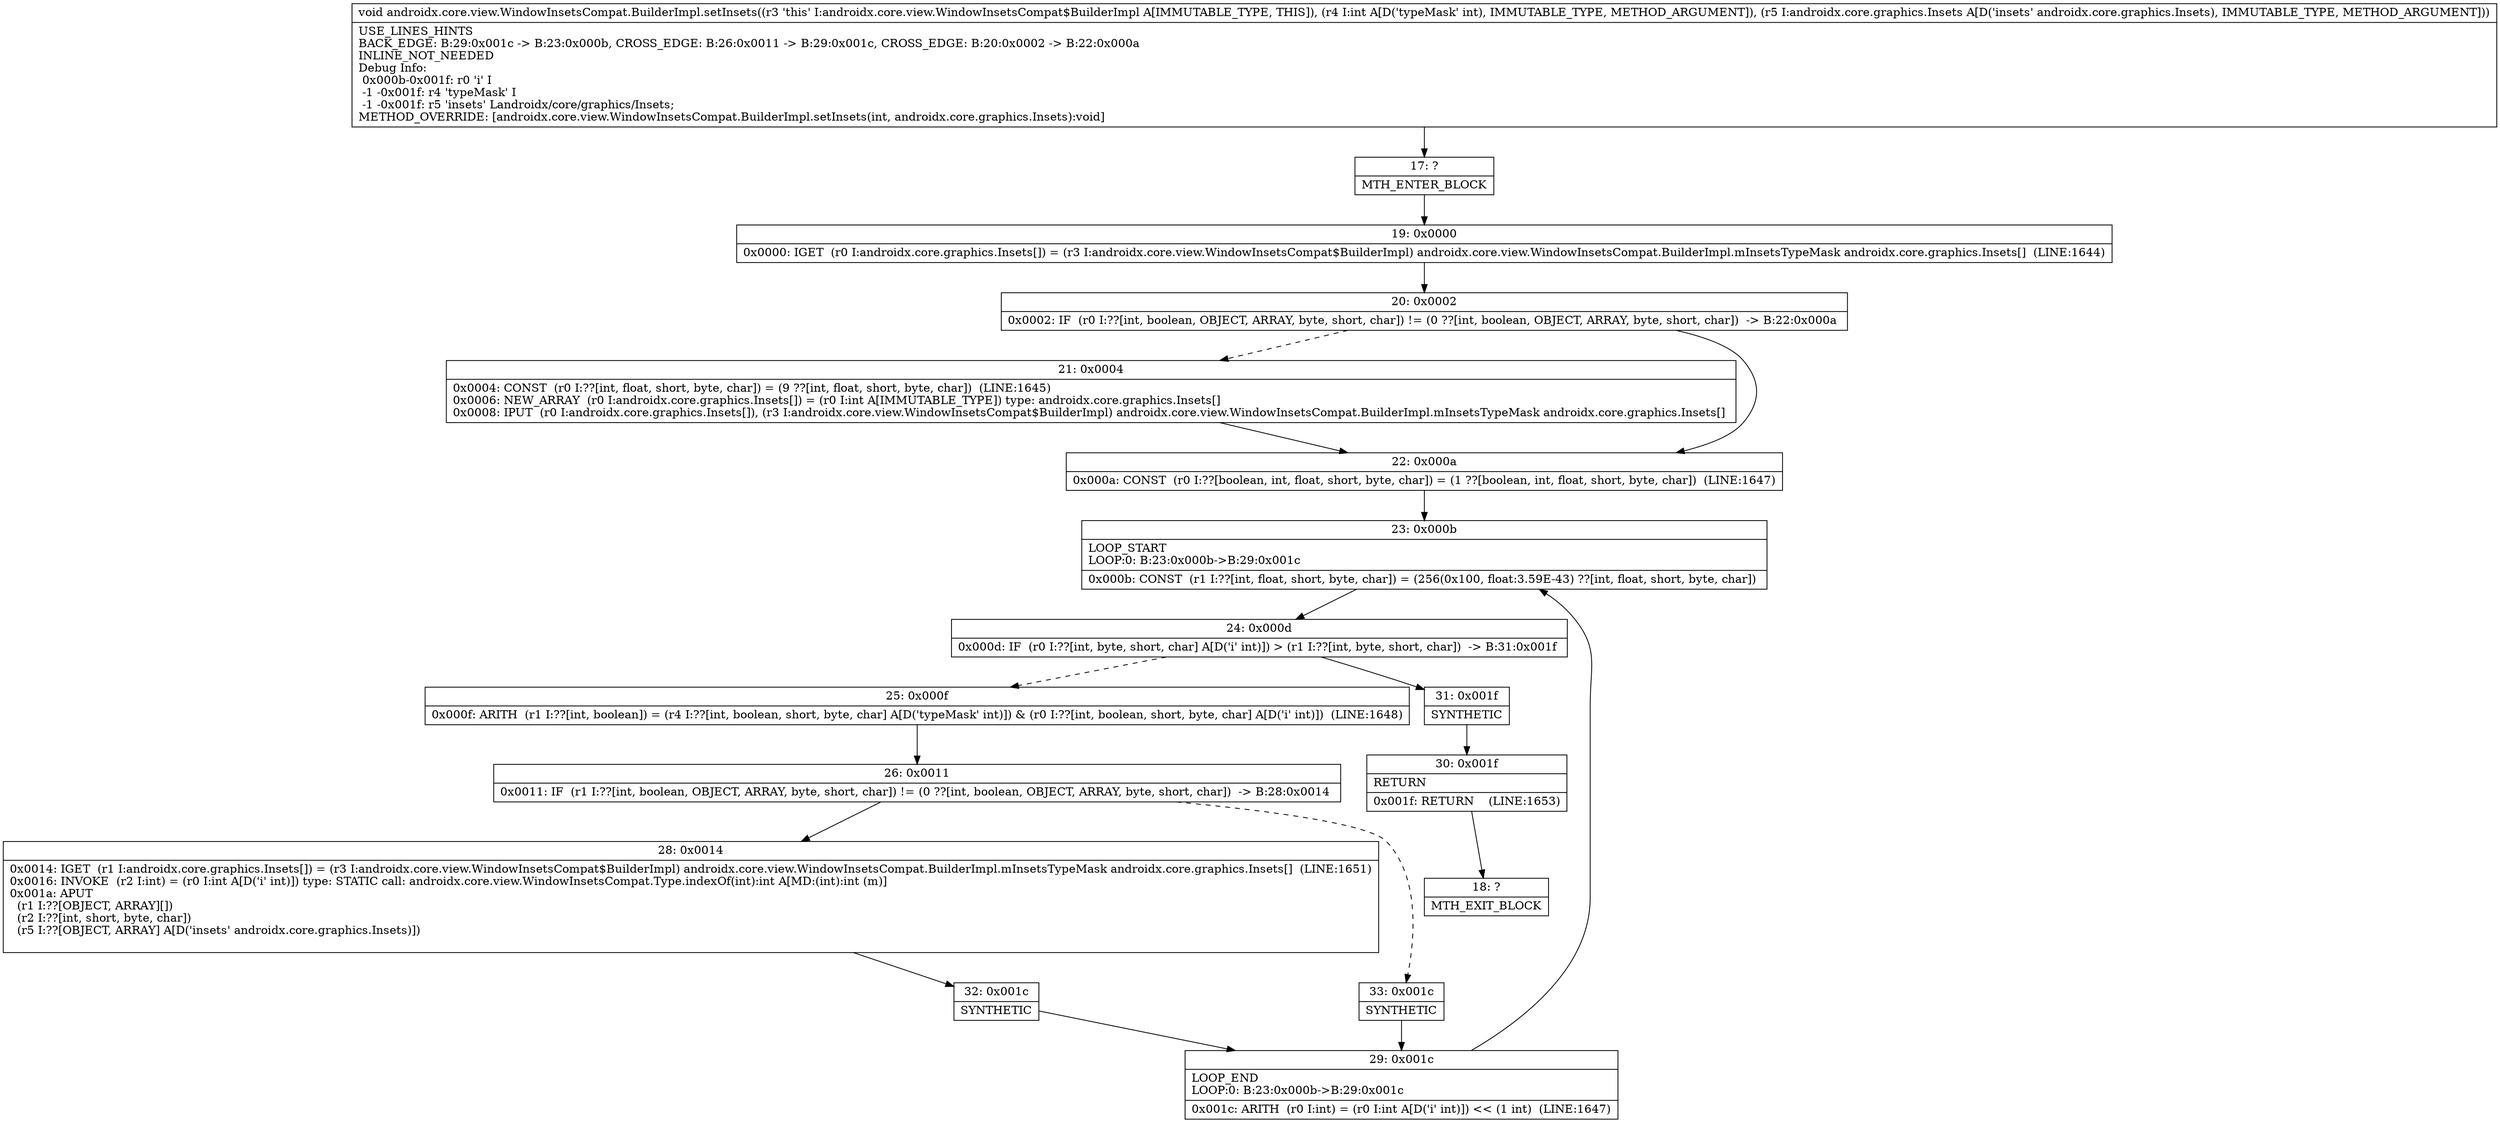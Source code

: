 digraph "CFG forandroidx.core.view.WindowInsetsCompat.BuilderImpl.setInsets(ILandroidx\/core\/graphics\/Insets;)V" {
Node_17 [shape=record,label="{17\:\ ?|MTH_ENTER_BLOCK\l}"];
Node_19 [shape=record,label="{19\:\ 0x0000|0x0000: IGET  (r0 I:androidx.core.graphics.Insets[]) = (r3 I:androidx.core.view.WindowInsetsCompat$BuilderImpl) androidx.core.view.WindowInsetsCompat.BuilderImpl.mInsetsTypeMask androidx.core.graphics.Insets[]  (LINE:1644)\l}"];
Node_20 [shape=record,label="{20\:\ 0x0002|0x0002: IF  (r0 I:??[int, boolean, OBJECT, ARRAY, byte, short, char]) != (0 ??[int, boolean, OBJECT, ARRAY, byte, short, char])  \-\> B:22:0x000a \l}"];
Node_21 [shape=record,label="{21\:\ 0x0004|0x0004: CONST  (r0 I:??[int, float, short, byte, char]) = (9 ??[int, float, short, byte, char])  (LINE:1645)\l0x0006: NEW_ARRAY  (r0 I:androidx.core.graphics.Insets[]) = (r0 I:int A[IMMUTABLE_TYPE]) type: androidx.core.graphics.Insets[] \l0x0008: IPUT  (r0 I:androidx.core.graphics.Insets[]), (r3 I:androidx.core.view.WindowInsetsCompat$BuilderImpl) androidx.core.view.WindowInsetsCompat.BuilderImpl.mInsetsTypeMask androidx.core.graphics.Insets[] \l}"];
Node_22 [shape=record,label="{22\:\ 0x000a|0x000a: CONST  (r0 I:??[boolean, int, float, short, byte, char]) = (1 ??[boolean, int, float, short, byte, char])  (LINE:1647)\l}"];
Node_23 [shape=record,label="{23\:\ 0x000b|LOOP_START\lLOOP:0: B:23:0x000b\-\>B:29:0x001c\l|0x000b: CONST  (r1 I:??[int, float, short, byte, char]) = (256(0x100, float:3.59E\-43) ??[int, float, short, byte, char]) \l}"];
Node_24 [shape=record,label="{24\:\ 0x000d|0x000d: IF  (r0 I:??[int, byte, short, char] A[D('i' int)]) \> (r1 I:??[int, byte, short, char])  \-\> B:31:0x001f \l}"];
Node_25 [shape=record,label="{25\:\ 0x000f|0x000f: ARITH  (r1 I:??[int, boolean]) = (r4 I:??[int, boolean, short, byte, char] A[D('typeMask' int)]) & (r0 I:??[int, boolean, short, byte, char] A[D('i' int)])  (LINE:1648)\l}"];
Node_26 [shape=record,label="{26\:\ 0x0011|0x0011: IF  (r1 I:??[int, boolean, OBJECT, ARRAY, byte, short, char]) != (0 ??[int, boolean, OBJECT, ARRAY, byte, short, char])  \-\> B:28:0x0014 \l}"];
Node_28 [shape=record,label="{28\:\ 0x0014|0x0014: IGET  (r1 I:androidx.core.graphics.Insets[]) = (r3 I:androidx.core.view.WindowInsetsCompat$BuilderImpl) androidx.core.view.WindowInsetsCompat.BuilderImpl.mInsetsTypeMask androidx.core.graphics.Insets[]  (LINE:1651)\l0x0016: INVOKE  (r2 I:int) = (r0 I:int A[D('i' int)]) type: STATIC call: androidx.core.view.WindowInsetsCompat.Type.indexOf(int):int A[MD:(int):int (m)]\l0x001a: APUT  \l  (r1 I:??[OBJECT, ARRAY][])\l  (r2 I:??[int, short, byte, char])\l  (r5 I:??[OBJECT, ARRAY] A[D('insets' androidx.core.graphics.Insets)])\l \l}"];
Node_32 [shape=record,label="{32\:\ 0x001c|SYNTHETIC\l}"];
Node_29 [shape=record,label="{29\:\ 0x001c|LOOP_END\lLOOP:0: B:23:0x000b\-\>B:29:0x001c\l|0x001c: ARITH  (r0 I:int) = (r0 I:int A[D('i' int)]) \<\< (1 int)  (LINE:1647)\l}"];
Node_33 [shape=record,label="{33\:\ 0x001c|SYNTHETIC\l}"];
Node_31 [shape=record,label="{31\:\ 0x001f|SYNTHETIC\l}"];
Node_30 [shape=record,label="{30\:\ 0x001f|RETURN\l|0x001f: RETURN    (LINE:1653)\l}"];
Node_18 [shape=record,label="{18\:\ ?|MTH_EXIT_BLOCK\l}"];
MethodNode[shape=record,label="{void androidx.core.view.WindowInsetsCompat.BuilderImpl.setInsets((r3 'this' I:androidx.core.view.WindowInsetsCompat$BuilderImpl A[IMMUTABLE_TYPE, THIS]), (r4 I:int A[D('typeMask' int), IMMUTABLE_TYPE, METHOD_ARGUMENT]), (r5 I:androidx.core.graphics.Insets A[D('insets' androidx.core.graphics.Insets), IMMUTABLE_TYPE, METHOD_ARGUMENT]))  | USE_LINES_HINTS\lBACK_EDGE: B:29:0x001c \-\> B:23:0x000b, CROSS_EDGE: B:26:0x0011 \-\> B:29:0x001c, CROSS_EDGE: B:20:0x0002 \-\> B:22:0x000a\lINLINE_NOT_NEEDED\lDebug Info:\l  0x000b\-0x001f: r0 'i' I\l  \-1 \-0x001f: r4 'typeMask' I\l  \-1 \-0x001f: r5 'insets' Landroidx\/core\/graphics\/Insets;\lMETHOD_OVERRIDE: [androidx.core.view.WindowInsetsCompat.BuilderImpl.setInsets(int, androidx.core.graphics.Insets):void]\l}"];
MethodNode -> Node_17;Node_17 -> Node_19;
Node_19 -> Node_20;
Node_20 -> Node_21[style=dashed];
Node_20 -> Node_22;
Node_21 -> Node_22;
Node_22 -> Node_23;
Node_23 -> Node_24;
Node_24 -> Node_25[style=dashed];
Node_24 -> Node_31;
Node_25 -> Node_26;
Node_26 -> Node_28;
Node_26 -> Node_33[style=dashed];
Node_28 -> Node_32;
Node_32 -> Node_29;
Node_29 -> Node_23;
Node_33 -> Node_29;
Node_31 -> Node_30;
Node_30 -> Node_18;
}

